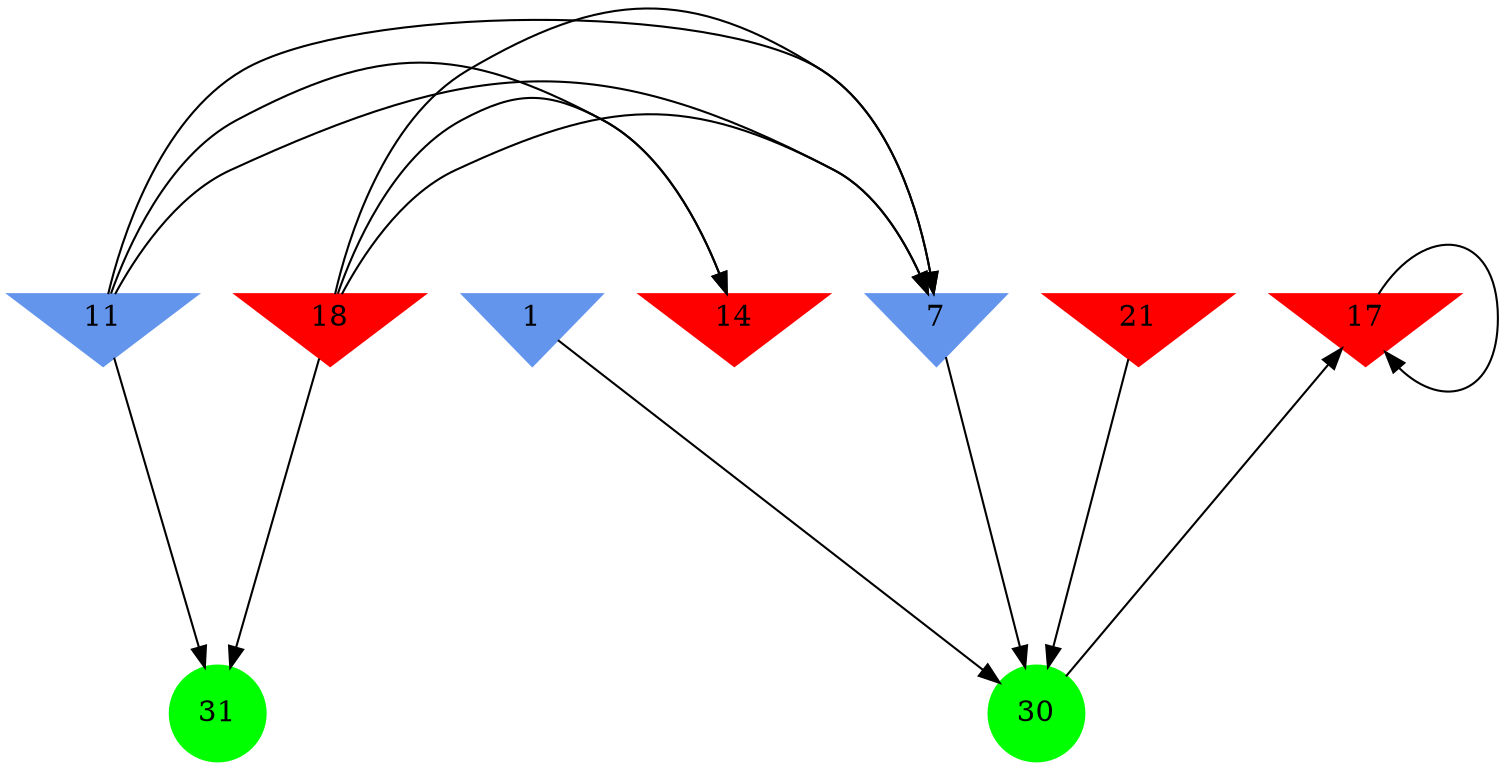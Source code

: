digraph brain {
	ranksep=2.0;
	1 [shape=invtriangle,style=filled,color=cornflowerblue];
	7 [shape=invtriangle,style=filled,color=cornflowerblue];
	11 [shape=invtriangle,style=filled,color=cornflowerblue];
	14 [shape=invtriangle,style=filled,color=red];
	17 [shape=invtriangle,style=filled,color=red];
	18 [shape=invtriangle,style=filled,color=red];
	21 [shape=invtriangle,style=filled,color=red];
	30 [shape=circle,style=filled,color=green];
	31 [shape=circle,style=filled,color=green];
	7	->	30;
	1	->	30;
	21	->	30;
	18	->	14;
	18	->	31;
	18	->	7;
	18	->	7;
	11	->	14;
	11	->	31;
	11	->	7;
	11	->	7;
	30	->	17;
	17	->	17;
	{ rank=same; 1; 7; 11; 14; 17; 18; 21; }
	{ rank=same; }
	{ rank=same; 30; 31; }
}
